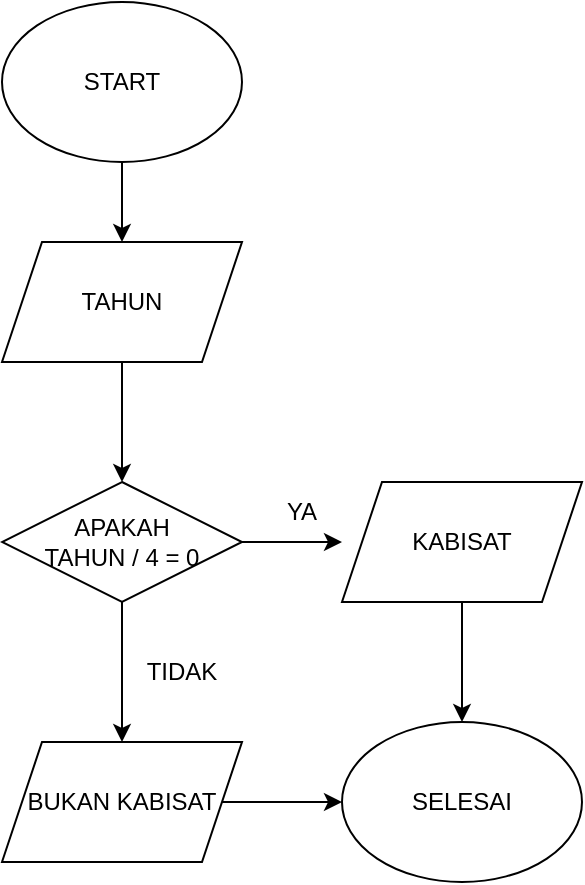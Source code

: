 <mxfile version="21.5.1" type="device">
  <diagram name="Page-1" id="AVtzSQadYqZzdnCCRWl5">
    <mxGraphModel dx="1050" dy="619" grid="1" gridSize="10" guides="1" tooltips="1" connect="1" arrows="1" fold="1" page="1" pageScale="1" pageWidth="850" pageHeight="1100" math="0" shadow="0">
      <root>
        <mxCell id="0" />
        <mxCell id="1" parent="0" />
        <mxCell id="vGo0uMPSuY0P_BOeBLmq-7" style="edgeStyle=orthogonalEdgeStyle;rounded=0;orthogonalLoop=1;jettySize=auto;html=1;" edge="1" parent="1" source="vGo0uMPSuY0P_BOeBLmq-1" target="vGo0uMPSuY0P_BOeBLmq-4">
          <mxGeometry relative="1" as="geometry" />
        </mxCell>
        <mxCell id="vGo0uMPSuY0P_BOeBLmq-1" value="START" style="ellipse;whiteSpace=wrap;html=1;" vertex="1" parent="1">
          <mxGeometry x="240" y="80" width="120" height="80" as="geometry" />
        </mxCell>
        <mxCell id="vGo0uMPSuY0P_BOeBLmq-8" style="edgeStyle=orthogonalEdgeStyle;rounded=0;orthogonalLoop=1;jettySize=auto;html=1;" edge="1" parent="1" source="vGo0uMPSuY0P_BOeBLmq-4" target="vGo0uMPSuY0P_BOeBLmq-6">
          <mxGeometry relative="1" as="geometry" />
        </mxCell>
        <mxCell id="vGo0uMPSuY0P_BOeBLmq-4" value="TAHUN" style="shape=parallelogram;perimeter=parallelogramPerimeter;whiteSpace=wrap;html=1;fixedSize=1;" vertex="1" parent="1">
          <mxGeometry x="240" y="200" width="120" height="60" as="geometry" />
        </mxCell>
        <mxCell id="vGo0uMPSuY0P_BOeBLmq-9" style="edgeStyle=orthogonalEdgeStyle;rounded=0;orthogonalLoop=1;jettySize=auto;html=1;" edge="1" parent="1" source="vGo0uMPSuY0P_BOeBLmq-6">
          <mxGeometry relative="1" as="geometry">
            <mxPoint x="410" y="350" as="targetPoint" />
          </mxGeometry>
        </mxCell>
        <mxCell id="vGo0uMPSuY0P_BOeBLmq-10" style="edgeStyle=orthogonalEdgeStyle;rounded=0;orthogonalLoop=1;jettySize=auto;html=1;" edge="1" parent="1" source="vGo0uMPSuY0P_BOeBLmq-6">
          <mxGeometry relative="1" as="geometry">
            <mxPoint x="300" y="450" as="targetPoint" />
          </mxGeometry>
        </mxCell>
        <mxCell id="vGo0uMPSuY0P_BOeBLmq-6" value="APAKAH&lt;br&gt;TAHUN / 4 = 0" style="rhombus;whiteSpace=wrap;html=1;rounded=0;" vertex="1" parent="1">
          <mxGeometry x="240" y="320" width="120" height="60" as="geometry" />
        </mxCell>
        <mxCell id="vGo0uMPSuY0P_BOeBLmq-11" value="YA" style="text;html=1;strokeColor=none;fillColor=none;align=center;verticalAlign=middle;whiteSpace=wrap;rounded=0;" vertex="1" parent="1">
          <mxGeometry x="360" y="320" width="60" height="30" as="geometry" />
        </mxCell>
        <mxCell id="vGo0uMPSuY0P_BOeBLmq-12" value="TIDAK" style="text;html=1;strokeColor=none;fillColor=none;align=center;verticalAlign=middle;whiteSpace=wrap;rounded=0;" vertex="1" parent="1">
          <mxGeometry x="300" y="400" width="60" height="30" as="geometry" />
        </mxCell>
        <mxCell id="vGo0uMPSuY0P_BOeBLmq-16" value="" style="edgeStyle=orthogonalEdgeStyle;rounded=0;orthogonalLoop=1;jettySize=auto;html=1;" edge="1" parent="1" source="vGo0uMPSuY0P_BOeBLmq-13" target="vGo0uMPSuY0P_BOeBLmq-15">
          <mxGeometry relative="1" as="geometry" />
        </mxCell>
        <mxCell id="vGo0uMPSuY0P_BOeBLmq-13" value="BUKAN KABISAT" style="shape=parallelogram;perimeter=parallelogramPerimeter;whiteSpace=wrap;html=1;fixedSize=1;" vertex="1" parent="1">
          <mxGeometry x="240" y="450" width="120" height="60" as="geometry" />
        </mxCell>
        <mxCell id="vGo0uMPSuY0P_BOeBLmq-17" value="" style="edgeStyle=orthogonalEdgeStyle;rounded=0;orthogonalLoop=1;jettySize=auto;html=1;" edge="1" parent="1" source="vGo0uMPSuY0P_BOeBLmq-14" target="vGo0uMPSuY0P_BOeBLmq-15">
          <mxGeometry relative="1" as="geometry" />
        </mxCell>
        <mxCell id="vGo0uMPSuY0P_BOeBLmq-14" value="KABISAT" style="shape=parallelogram;perimeter=parallelogramPerimeter;whiteSpace=wrap;html=1;fixedSize=1;" vertex="1" parent="1">
          <mxGeometry x="410" y="320" width="120" height="60" as="geometry" />
        </mxCell>
        <mxCell id="vGo0uMPSuY0P_BOeBLmq-15" value="SELESAI" style="ellipse;whiteSpace=wrap;html=1;" vertex="1" parent="1">
          <mxGeometry x="410" y="440" width="120" height="80" as="geometry" />
        </mxCell>
      </root>
    </mxGraphModel>
  </diagram>
</mxfile>
